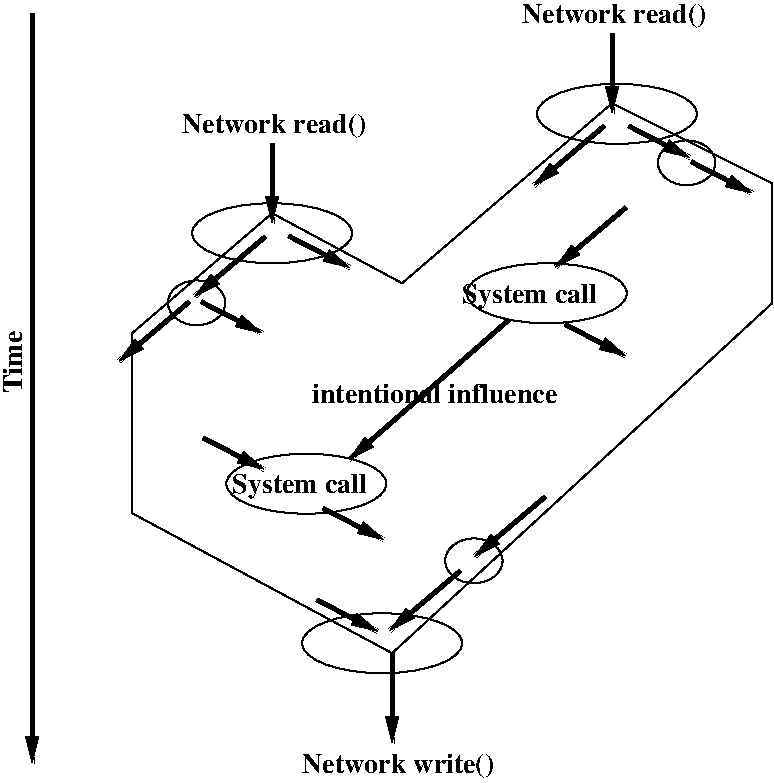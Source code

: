 #FIG 3.2
Landscape
Center
Inches
Letter  
60.00
Single
-2
1200 2
1 1 0 1 0 7 50 -1 -1 0.000 1 0.0000 4050 9225 600 225 4050 9225 4650 9000
1 1 0 1 0 7 50 -1 -1 0.000 1 0.0000 4875 12300 600 225 4875 12300 5475 12075
1 1 0 1 0 7 50 -1 -1 0.000 1 0.0000 3484 9747 215 168 3484 9747 3699 9579
1 1 0 1 0 7 50 -1 -1 0.000 1 0.0000 7159 8697 215 168 7159 8697 7374 8529
1 1 0 1 0 7 50 -1 -1 0.000 1 0.0000 6636 8330 600 225 6636 8330 7236 8105
1 1 0 1 0 7 50 -1 -1 0.000 1 0.0000 4307 11104 600 225 4307 11104 4907 10879
1 1 0 1 0 7 50 -1 -1 0.000 1 0.0000 6110 9675 600 225 6110 9675 6710 9450
1 1 0 1 0 7 50 -1 -1 0.000 1 0.0000 5563 11682 215 168 5563 11682 5778 11514
2 1 0 3 0 7 50 -1 -1 0.000 0 0 -1 1 0 2
	1 1 3.00 60.00 120.00
	 4950 12375 4950 13050
2 1 0 3 0 7 50 -1 -1 0.000 0 0 -1 1 0 2
	1 1 3.00 60.00 120.00
	 6600 7725 6600 8325
2 1 0 1 0 7 50 -1 -1 0.000 0 0 -1 0 0 9
	 4050 9075 3000 9975 3000 11325 4950 12375 7800 9750 7800 8850
	 6600 8250 5025 9600 4050 9075
2 1 0 3 0 7 50 -1 -1 0.000 0 0 -1 1 0 2
	1 1 3.00 60.00 120.00
	 6543 8419 6014 8867
2 1 0 3 0 7 50 -1 -1 0.000 0 0 -1 1 0 2
	1 1 3.00 60.00 120.00
	 4176 9247 4633 9483
2 1 0 3 0 7 50 -1 -1 0.000 0 0 -1 1 0 2
	1 1 3.00 60.00 120.00
	 6726 8422 7183 8658
2 1 0 3 0 7 50 -1 -1 0.000 0 0 -1 1 0 2
	1 1 3.00 60.00 120.00
	 3999 9251 3470 9699
2 1 0 3 0 7 50 -1 -1 0.000 0 0 -1 1 0 2
	1 1 3.00 60.00 120.00
	 4386 11975 4843 12211
2 1 0 3 0 7 50 -1 -1 0.000 0 0 -1 1 0 2
	1 1 3.00 60.00 120.00
	 5462 11757 4933 12205
2 1 0 3 0 7 50 -1 -1 0.000 0 0 -1 1 0 2
	1 1 3.00 60.00 120.00
	 4050 8550 4050 9150
2 1 0 3 0 7 50 -1 -1 0.000 0 0 -1 1 0 2
	1 1 3.00 60.00 120.00
	 3430 9738 2901 10186
2 1 0 3 0 7 50 -1 -1 0.000 0 0 -1 1 0 2
	1 1 3.00 60.00 120.00
	 3518 9739 3975 9975
2 1 0 3 0 7 50 -1 -1 0.000 0 0 -1 1 0 2
	1 1 3.00 60.00 120.00
	 7193 8689 7650 8925
2 1 0 3 0 7 50 -1 -1 0.000 0 0 -1 1 0 2
	1 1 3.00 60.00 120.00
	 6099 11201 5570 11649
2 1 0 3 0 7 50 -1 -1 0.000 0 0 -1 1 0 2
	1 1 3.00 60.00 120.00
	 5827 9873 4627 10923
2 1 0 3 0 7 50 -1 -1 0.000 0 0 -1 1 0 2
	1 1 3.00 60.00 120.00
	 2250 7575 2250 13200
2 1 0 3 0 7 50 -1 -1 0.000 0 0 -1 1 0 2
	1 1 3.00 60.00 120.00
	 3533 10760 3990 10996
2 1 0 3 0 7 50 -1 -1 0.000 0 0 -1 1 0 2
	1 1 3.00 60.00 120.00
	 6247 9909 6704 10145
2 1 0 3 0 7 50 -1 -1 0.000 0 0 -1 1 0 2
	1 1 3.00 60.00 120.00
	 4432 11288 4889 11524
2 1 0 3 0 7 50 -1 -1 0.000 0 0 -1 1 0 2
	1 1 3.00 60.00 120.00
	 6704 9032 6175 9480
4 0 0 50 -1 2 14 0.0000 4 195 1455 4275 13275 Network write()\001
4 0 0 50 -1 2 14 0.0000 4 150 1950 4350 10500 intentional influence\001
4 0 0 50 -1 2 14 0.0000 4 195 1110 3750 11175 System call\001
4 0 0 50 -1 2 14 0.0000 4 195 1110 5475 9750 System call\001
4 0 0 50 -1 2 14 0.0000 4 195 1395 3375 8475 Network read()\001
4 0 0 50 -1 2 14 0.0000 4 195 1395 5925 7650 Network read()\001
4 0 0 50 -1 2 14 1.5708 4 150 495 2175 10425 Time\001
